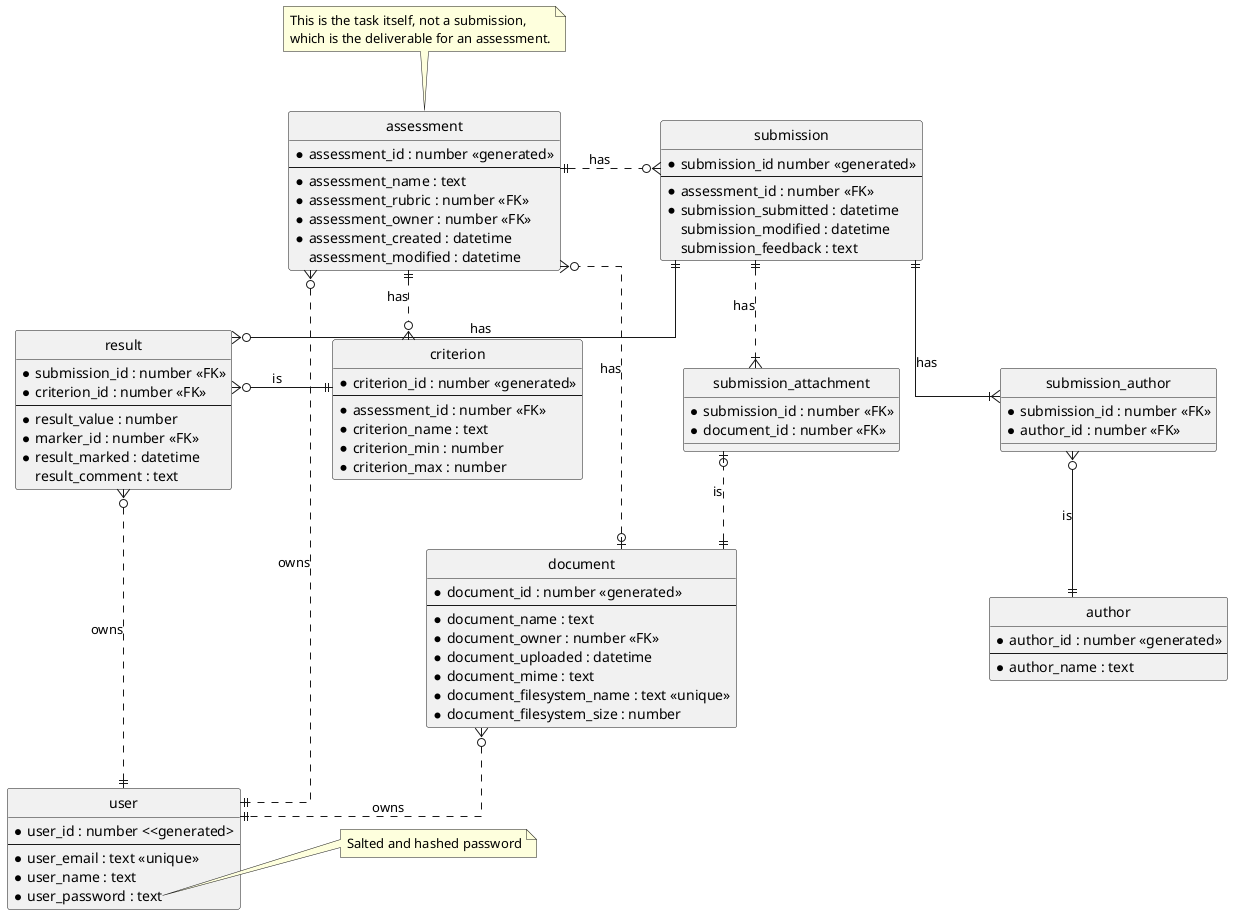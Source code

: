 @startuml
' hide the spot
hide circle
' avoid problems with angled crows feet
skinparam linetype ortho
' Adjust horizontal spacing
skinparam nodesep 100


entity user {
  * user_id : number <<generated>
  ---
  * user_email : text <<unique>>
  * user_name : text
  * user_password : text
}
note right of user::user_password
  Salted and hashed password
end note

entity document {
  * document_id : number <<generated>>
  ---
  * document_name : text
  * document_owner : number <<FK>>
  * document_uploaded : datetime
  * document_mime : text
  * document_filesystem_name : text <<unique>>
  * document_filesystem_size : number
}
document }o..|| user : owns

entity assessment {
  * assessment_id : number <<generated>>
  ---
  * assessment_name : text
  * assessment_rubric : number <<FK>>
  * assessment_owner : number <<FK>>
  * assessment_created : datetime
  assessment_modified : datetime
}
note top
  This is the task itself, not a submission,
  which is the deliverable for an assessment.
end note
document |o..o{ assessment : has
assessment }o..|| user : owns

entity criterion {
  * criterion_id : number <<generated>>
  ---
  * assessment_id : number <<FK>>
  * criterion_name : text
  * criterion_min : number
  * criterion_max : number
}
assessment ||..o{ criterion : has

entity submission {
  * submission_id number <<generated>>
  ---
  * assessment_id : number <<FK>>
  * submission_submitted : datetime
  submission_modified : datetime
  submission_feedback : text
}
assessment ||..o{ submission : has

entity author {
  * author_id : number <<generated>>
  ---
  * author_name : text
}

entity submission_author {
  * submission_id : number <<FK>>
  * author_id : number <<FK>>
}
submission ||--|{ submission_author : has
author ||--o{ submission_author : is

entity submission_attachment {
  * submission_id : number <<FK>>
  * document_id : number <<FK>>
}
submission ||..|{ submission_attachment : has
document ||..o| submission_attachment : is

entity result {
  * submission_id : number <<FK>>
  * criterion_id : number <<FK>>
--
  * result_value : number
  * marker_id : number <<FK>>
  * result_marked : datetime
  result_comment : text
}
result }o--|| criterion : is
result }o--|| submission : has
result }o..|| user : owns


' Hidden arrows to control layout
assessment -[hidden]r-> submission
submission -[hidden]d-> submission_attachment
submission -[hidden]d-> submission_author
submission_attachment -[hidden]d-> document
submission_author -[hidden]d-> author
assessment -[hidden]d-> criterion
submission -[hidden]d-> result
criterion -[hidden]r-> result
result -[hidden]r-> submission_attachment

' together {  
'     entity EVENT_LOG {
'       * event_id : number <<generated>>
'       ---
'       * user_id : number <<FK>>
'       * event_time : datetime
'       * event_action : text
'       * event_object_type : text
'       * event_object_id : number 
'     }
'     EVENT_LOG }o..|| USER
'     note right of EVENT_LOG::event_action
'       One of create, update or delete
'     end note
'     note right of EVENT_LOG::event_object_type
'       Type of the entity affected by the event
'     end note
'     note right of EVENT_LOG::event_object_id
'       Primary key of the entity affected by the event
'     end note
'   }  
@enduml
